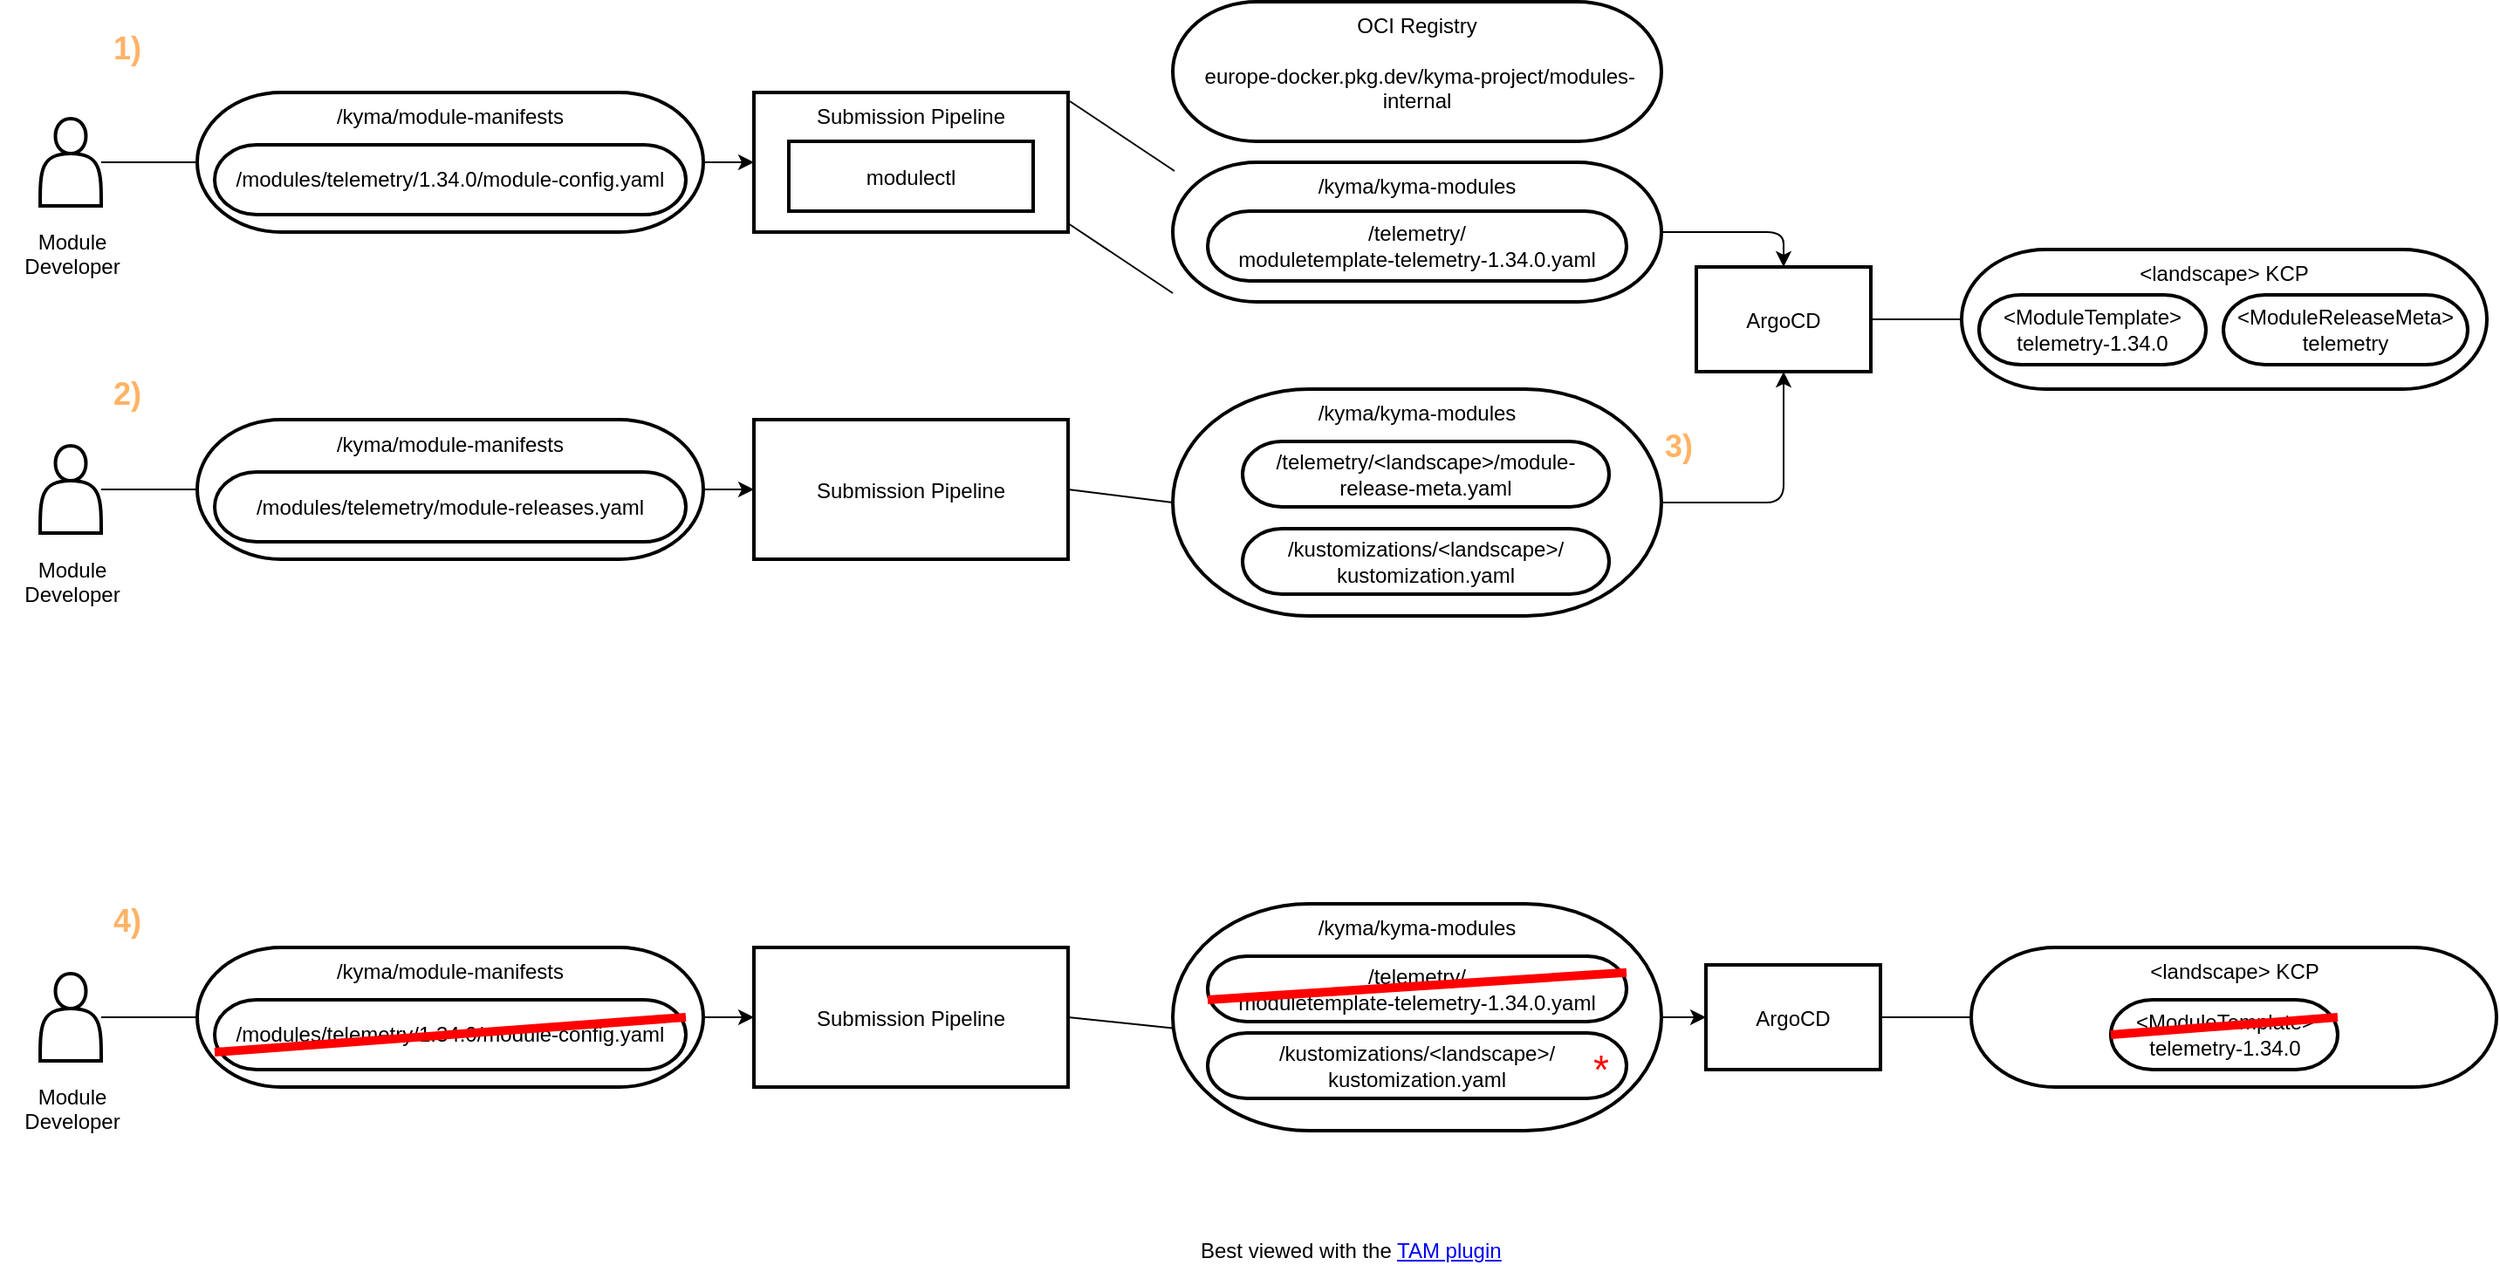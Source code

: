 <mxfile>
    <diagram id="j4TGlaQ4LGA7DOitRXS8" name="Page-1">
        <mxGraphModel dx="1201" dy="722" grid="1" gridSize="10" guides="1" tooltips="1" connect="1" arrows="0" fold="1" page="0" pageScale="1" pageWidth="850" pageHeight="1100" math="0" shadow="0">
            <root>
                <mxCell id="0"/>
                <mxCell id="1" parent="0"/>
                <mxCell id="9" style="edgeStyle=none;html=1;exitX=1;exitY=0.5;exitDx=0;exitDy=0;entryX=0;entryY=0.5;entryDx=0;entryDy=0;" parent="1" source="2" target="7" edge="1">
                    <mxGeometry relative="1" as="geometry"/>
                </mxCell>
                <mxCell id="2" value="/kyma/module-manifests" style="rounded=1;whiteSpace=wrap;html=1;arcSize=60;strokeWidth=2;horizontal=1;verticalAlign=top;" parent="1" vertex="1">
                    <mxGeometry x="121" y="150" width="290" height="80" as="geometry"/>
                </mxCell>
                <mxCell id="4" value="/modules/telemetry/1.34.0/module-config.yaml" style="rounded=1;whiteSpace=wrap;html=1;arcSize=60;strokeWidth=2;" parent="1" vertex="1">
                    <mxGeometry x="131" y="180" width="270" height="40" as="geometry"/>
                </mxCell>
                <mxCell id="5" value="" style="shape=actor;horizontalLabelPosition=right;align=left;labelPosition=right;strokeWidth=2;aspect=fixed;" parent="1" vertex="1">
                    <mxGeometry x="31" y="165" width="35" height="50" as="geometry"/>
                </mxCell>
                <mxCell id="0.4" value="Best viewed with the &lt;a href=&quot;https://github.com/ariel-bentu/tam-drawio&quot;&gt;TAM plugin&lt;/a&gt;" style="text;html=1;shape=tamPluginMissing;" parent="1" vertex="1" connectable="0">
                    <mxGeometry x="693.75" y="800" width="200" height="25" as="geometry"/>
                </mxCell>
                <mxCell id="7" value="Submission Pipeline" style="shape=agent;offsetSize=8;strokeWidth=2;verticalAlign=top;" parent="1" vertex="1">
                    <mxGeometry x="440" y="150" width="180" height="80" as="geometry"/>
                </mxCell>
                <mxCell id="8" value="modulectl" style="shape=agent;offsetSize=8;strokeWidth=2;" parent="1" vertex="1">
                    <mxGeometry x="460" y="178" width="140" height="40" as="geometry"/>
                </mxCell>
                <mxCell id="32" style="edgeStyle=none;html=1;exitX=1;exitY=0.5;exitDx=0;exitDy=0;entryX=0.5;entryY=0;entryDx=0;entryDy=0;" parent="1" source="10" target="31" edge="1">
                    <mxGeometry relative="1" as="geometry">
                        <Array as="points">
                            <mxPoint x="1030" y="230"/>
                        </Array>
                    </mxGeometry>
                </mxCell>
                <mxCell id="10" value="/kyma/kyma-modules" style="rounded=1;whiteSpace=wrap;html=1;arcSize=60;strokeWidth=2;verticalAlign=top;" parent="1" vertex="1">
                    <mxGeometry x="680" y="190" width="280" height="80" as="geometry"/>
                </mxCell>
                <mxCell id="11" value="/telemetry/&lt;br&gt;moduletemplate-telemetry-1.34.0.yaml" style="rounded=1;whiteSpace=wrap;html=1;arcSize=60;strokeWidth=2;" parent="1" vertex="1">
                    <mxGeometry x="700" y="218" width="240" height="40" as="geometry"/>
                </mxCell>
                <mxCell id="12" value="" style="shape=updateedge;endArrow=none;exitX=1;exitY=0.5;exitDx=0;exitDy=0;entryX=0;entryY=0.5;entryDx=0;entryDy=0;" parent="1" edge="1">
                    <mxGeometry width="80" height="30" relative="1" as="geometry">
                        <mxPoint x="620" y="225" as="sourcePoint"/>
                        <mxPoint x="680" y="265" as="targetPoint"/>
                    </mxGeometry>
                </mxCell>
                <mxCell id="15" value="" style="shape=useedge;endArrow=none;edgeStyle=none;useSignPosition=up;useSignDirection=east;exitX=1;exitY=0.5;exitDx=0;exitDy=0;entryX=0;entryY=0.5;entryDx=0;entryDy=0;" parent="1" source="5" target="2" edge="1">
                    <mxGeometry width="160" relative="1" as="geometry">
                        <mxPoint x="621" y="200" as="sourcePoint"/>
                        <mxPoint x="781" y="200" as="targetPoint"/>
                    </mxGeometry>
                </mxCell>
                <mxCell id="16" value="Module&lt;div&gt;Developer&lt;div&gt;&lt;br&gt;&lt;/div&gt;&lt;/div&gt;" style="text;html=1;align=center;verticalAlign=middle;resizable=0;points=[];autosize=1;strokeColor=none;fillColor=none;" parent="1" vertex="1">
                    <mxGeometry x="8.5" y="220" width="80" height="60" as="geometry"/>
                </mxCell>
                <mxCell id="17" style="edgeStyle=none;html=1;exitX=1;exitY=0.5;exitDx=0;exitDy=0;entryX=0;entryY=0.5;entryDx=0;entryDy=0;" parent="1" source="18" target="21" edge="1">
                    <mxGeometry relative="1" as="geometry"/>
                </mxCell>
                <mxCell id="18" value="/kyma/module-manifests" style="rounded=1;whiteSpace=wrap;html=1;arcSize=60;strokeWidth=2;horizontal=1;verticalAlign=top;" parent="1" vertex="1">
                    <mxGeometry x="121" y="337.5" width="290" height="80" as="geometry"/>
                </mxCell>
                <mxCell id="19" value="/modules/telemetry/module-releases.yaml" style="rounded=1;whiteSpace=wrap;html=1;arcSize=60;strokeWidth=2;" parent="1" vertex="1">
                    <mxGeometry x="131" y="367.5" width="270" height="40" as="geometry"/>
                </mxCell>
                <mxCell id="20" value="" style="shape=actor;horizontalLabelPosition=right;align=left;labelPosition=right;strokeWidth=2;aspect=fixed;" parent="1" vertex="1">
                    <mxGeometry x="31" y="352.5" width="35" height="50" as="geometry"/>
                </mxCell>
                <mxCell id="21" value="Submission Pipeline" style="shape=agent;offsetSize=8;strokeWidth=2;verticalAlign=middle;" parent="1" vertex="1">
                    <mxGeometry x="440" y="337.5" width="180" height="80" as="geometry"/>
                </mxCell>
                <mxCell id="33" style="edgeStyle=none;html=1;exitX=1;exitY=0.5;exitDx=0;exitDy=0;entryX=0.5;entryY=1;entryDx=0;entryDy=0;" parent="1" source="23" target="31" edge="1">
                    <mxGeometry relative="1" as="geometry">
                        <Array as="points">
                            <mxPoint x="1030" y="385"/>
                        </Array>
                    </mxGeometry>
                </mxCell>
                <mxCell id="23" value="/kyma/kyma-modules" style="rounded=1;whiteSpace=wrap;html=1;arcSize=60;strokeWidth=2;verticalAlign=top;" parent="1" vertex="1">
                    <mxGeometry x="680" y="320" width="280" height="130" as="geometry"/>
                </mxCell>
                <mxCell id="25" value="" style="shape=updateedge;endArrow=none;exitX=1;exitY=0.5;exitDx=0;exitDy=0;entryX=0;entryY=0.5;entryDx=0;entryDy=0;" parent="1" source="21" target="23" edge="1">
                    <mxGeometry width="80" height="30" relative="1" as="geometry">
                        <mxPoint x="650" y="402.5" as="sourcePoint"/>
                        <mxPoint x="730" y="402.5" as="targetPoint"/>
                    </mxGeometry>
                </mxCell>
                <mxCell id="26" value="" style="shape=useedge;endArrow=none;edgeStyle=none;useSignPosition=up;useSignDirection=east;exitX=1;exitY=0.5;exitDx=0;exitDy=0;entryX=0;entryY=0.5;entryDx=0;entryDy=0;" parent="1" source="20" target="18" edge="1">
                    <mxGeometry width="160" relative="1" as="geometry">
                        <mxPoint x="621" y="387.5" as="sourcePoint"/>
                        <mxPoint x="781" y="387.5" as="targetPoint"/>
                    </mxGeometry>
                </mxCell>
                <mxCell id="27" value="Module&lt;div&gt;Developer&lt;div&gt;&lt;br&gt;&lt;/div&gt;&lt;/div&gt;" style="text;html=1;align=center;verticalAlign=middle;resizable=0;points=[];autosize=1;strokeColor=none;fillColor=none;" parent="1" vertex="1">
                    <mxGeometry x="8.5" y="407.5" width="80" height="60" as="geometry"/>
                </mxCell>
                <mxCell id="29" value="/telemetry/&amp;lt;landscape&amp;gt;/module-release-meta.yaml" style="rounded=1;whiteSpace=wrap;html=1;arcSize=60;strokeWidth=2;" parent="1" vertex="1">
                    <mxGeometry x="720" y="350" width="210" height="37.5" as="geometry"/>
                </mxCell>
                <mxCell id="30" value="/kustomizations/&amp;lt;landscape&amp;gt;/&lt;div&gt;kustomization.yaml&lt;/div&gt;" style="rounded=1;whiteSpace=wrap;html=1;arcSize=60;strokeWidth=2;" parent="1" vertex="1">
                    <mxGeometry x="720" y="400" width="210" height="37.5" as="geometry"/>
                </mxCell>
                <mxCell id="31" value="ArgoCD" style="shape=agent;offsetSize=8;strokeWidth=2;" parent="1" vertex="1">
                    <mxGeometry x="980" y="250" width="100" height="60" as="geometry"/>
                </mxCell>
                <mxCell id="34" value="&amp;lt;landscape&amp;gt; KCP" style="rounded=1;whiteSpace=wrap;html=1;arcSize=60;strokeWidth=2;verticalAlign=top;" parent="1" vertex="1">
                    <mxGeometry x="1132" y="240" width="301" height="80" as="geometry"/>
                </mxCell>
                <mxCell id="35" value="" style="shape=updateedge;endArrow=none;entryX=0;entryY=0.5;entryDx=0;entryDy=0;exitX=1;exitY=0.5;exitDx=0;exitDy=0;" parent="1" source="31" target="34" edge="1">
                    <mxGeometry width="80" height="30" relative="1" as="geometry">
                        <mxPoint x="1200" y="280" as="sourcePoint"/>
                        <mxPoint x="1250" y="280" as="targetPoint"/>
                    </mxGeometry>
                </mxCell>
                <mxCell id="36" value="&amp;lt;ModuleTemplate&amp;gt;&lt;div&gt;telemetry-1.34.0&lt;/div&gt;" style="rounded=1;whiteSpace=wrap;html=1;arcSize=60;strokeWidth=2;" parent="1" vertex="1">
                    <mxGeometry x="1142" y="266" width="130" height="40" as="geometry"/>
                </mxCell>
                <mxCell id="39" value="&amp;lt;ModuleReleaseMeta&amp;gt;&lt;div&gt;telemetry&lt;/div&gt;" style="rounded=1;whiteSpace=wrap;html=1;arcSize=60;strokeWidth=2;" parent="1" vertex="1">
                    <mxGeometry x="1282" y="266" width="140" height="40" as="geometry"/>
                </mxCell>
                <mxCell id="40" value="1)" style="text;html=1;align=center;verticalAlign=middle;whiteSpace=wrap;rounded=0;fontStyle=1;fontSize=18;fontColor=#FFB366;" parent="1" vertex="1">
                    <mxGeometry x="51" y="110" width="60" height="30" as="geometry"/>
                </mxCell>
                <mxCell id="41" value="2)" style="text;html=1;align=center;verticalAlign=middle;whiteSpace=wrap;rounded=0;fontStyle=1;fontSize=18;fontColor=#FFB366;" parent="1" vertex="1">
                    <mxGeometry x="51" y="307.5" width="60" height="30" as="geometry"/>
                </mxCell>
                <mxCell id="42" value="3)" style="text;html=1;align=center;verticalAlign=middle;whiteSpace=wrap;rounded=0;fontStyle=1;fontSize=18;fontColor=#FFB366;" parent="1" vertex="1">
                    <mxGeometry x="940" y="337.5" width="60" height="30" as="geometry"/>
                </mxCell>
                <mxCell id="43" value="OCI Registry&lt;div&gt;&lt;font color=&quot;#000000&quot;&gt;&lt;br&gt;&lt;/font&gt;&lt;div&gt;&amp;nbsp;europe-docker.pkg.dev/kyma-project/modules-internal&lt;/div&gt;&lt;/div&gt;" style="rounded=1;whiteSpace=wrap;html=1;arcSize=60;strokeWidth=2;verticalAlign=top;" parent="1" vertex="1">
                    <mxGeometry x="680" y="98" width="280" height="80" as="geometry"/>
                </mxCell>
                <mxCell id="46" value="" style="shape=updateedge;endArrow=none;exitX=1;exitY=0.5;exitDx=0;exitDy=0;entryX=0;entryY=0.5;entryDx=0;entryDy=0;" parent="1" edge="1">
                    <mxGeometry width="80" height="30" relative="1" as="geometry">
                        <mxPoint x="621" y="155" as="sourcePoint"/>
                        <mxPoint x="681" y="195" as="targetPoint"/>
                    </mxGeometry>
                </mxCell>
                <mxCell id="47" style="edgeStyle=none;html=1;exitX=1;exitY=0.5;exitDx=0;exitDy=0;entryX=0;entryY=0.5;entryDx=0;entryDy=0;" parent="1" source="48" target="51" edge="1">
                    <mxGeometry relative="1" as="geometry"/>
                </mxCell>
                <mxCell id="48" value="/kyma/module-manifests" style="rounded=1;whiteSpace=wrap;html=1;arcSize=60;strokeWidth=2;horizontal=1;verticalAlign=top;" parent="1" vertex="1">
                    <mxGeometry x="121" y="640" width="290" height="80" as="geometry"/>
                </mxCell>
                <mxCell id="50" value="" style="shape=actor;horizontalLabelPosition=right;align=left;labelPosition=right;strokeWidth=2;aspect=fixed;" parent="1" vertex="1">
                    <mxGeometry x="31" y="655" width="35" height="50" as="geometry"/>
                </mxCell>
                <mxCell id="51" value="Submission Pipeline" style="shape=agent;offsetSize=8;strokeWidth=2;verticalAlign=middle;" parent="1" vertex="1">
                    <mxGeometry x="440" y="640" width="180" height="80" as="geometry"/>
                </mxCell>
                <mxCell id="54" value="" style="shape=updateedge;endArrow=none;exitX=1;exitY=0.5;exitDx=0;exitDy=0;entryX=0;entryY=0.5;entryDx=0;entryDy=0;" parent="1" source="51" edge="1">
                    <mxGeometry width="80" height="30" relative="1" as="geometry">
                        <mxPoint x="650" y="705" as="sourcePoint"/>
                        <mxPoint x="680" y="686.25" as="targetPoint"/>
                    </mxGeometry>
                </mxCell>
                <mxCell id="55" value="" style="shape=useedge;endArrow=none;edgeStyle=none;useSignPosition=up;useSignDirection=east;exitX=1;exitY=0.5;exitDx=0;exitDy=0;entryX=0;entryY=0.5;entryDx=0;entryDy=0;" parent="1" source="50" target="48" edge="1">
                    <mxGeometry width="160" relative="1" as="geometry">
                        <mxPoint x="621" y="690" as="sourcePoint"/>
                        <mxPoint x="781" y="690" as="targetPoint"/>
                    </mxGeometry>
                </mxCell>
                <mxCell id="56" value="Module&lt;div&gt;Developer&lt;div&gt;&lt;br&gt;&lt;/div&gt;&lt;/div&gt;" style="text;html=1;align=center;verticalAlign=middle;resizable=0;points=[];autosize=1;strokeColor=none;fillColor=none;" parent="1" vertex="1">
                    <mxGeometry x="8.5" y="710" width="80" height="60" as="geometry"/>
                </mxCell>
                <mxCell id="59" value="4)" style="text;html=1;align=center;verticalAlign=middle;whiteSpace=wrap;rounded=0;fontStyle=1;fontSize=18;fontColor=#FFB366;" parent="1" vertex="1">
                    <mxGeometry x="51" y="610" width="60" height="30" as="geometry"/>
                </mxCell>
                <mxCell id="61" value="/modules/telemetry/1.34.0/module-config.yaml" style="rounded=1;whiteSpace=wrap;html=1;arcSize=60;strokeWidth=2;" vertex="1" parent="1">
                    <mxGeometry x="131" y="670" width="270" height="40" as="geometry"/>
                </mxCell>
                <mxCell id="71" style="edgeStyle=none;html=1;exitX=1;exitY=0.5;exitDx=0;exitDy=0;entryX=0;entryY=0.5;entryDx=0;entryDy=0;" edge="1" parent="1" source="63" target="66">
                    <mxGeometry relative="1" as="geometry"/>
                </mxCell>
                <mxCell id="63" value="/kyma/kyma-modules" style="rounded=1;whiteSpace=wrap;html=1;arcSize=60;strokeWidth=2;verticalAlign=top;" vertex="1" parent="1">
                    <mxGeometry x="680" y="615" width="280" height="130" as="geometry"/>
                </mxCell>
                <mxCell id="64" value="&lt;span style=&quot;color: rgb(0, 0, 0);&quot;&gt;/telemetry/&lt;/span&gt;&lt;br&gt;&lt;span style=&quot;color: rgb(0, 0, 0);&quot;&gt;moduletemplate-telemetry-1.34.0.yaml&lt;/span&gt;" style="rounded=1;whiteSpace=wrap;html=1;arcSize=60;strokeWidth=2;" vertex="1" parent="1">
                    <mxGeometry x="700" y="645" width="240" height="37.5" as="geometry"/>
                </mxCell>
                <mxCell id="65" value="/kustomizations/&amp;lt;landscape&amp;gt;/&lt;div&gt;kustomization.yaml&lt;/div&gt;" style="rounded=1;whiteSpace=wrap;html=1;arcSize=60;strokeWidth=2;" vertex="1" parent="1">
                    <mxGeometry x="700" y="689" width="240" height="37.5" as="geometry"/>
                </mxCell>
                <mxCell id="66" value="ArgoCD" style="shape=agent;offsetSize=8;strokeWidth=2;" vertex="1" parent="1">
                    <mxGeometry x="985.5" y="650" width="100" height="60" as="geometry"/>
                </mxCell>
                <mxCell id="67" value="&amp;lt;landscape&amp;gt; KCP" style="rounded=1;whiteSpace=wrap;html=1;arcSize=60;strokeWidth=2;verticalAlign=top;" vertex="1" parent="1">
                    <mxGeometry x="1137.5" y="640" width="301" height="80" as="geometry"/>
                </mxCell>
                <mxCell id="68" value="" style="shape=updateedge;endArrow=none;entryX=0;entryY=0.5;entryDx=0;entryDy=0;exitX=1;exitY=0.5;exitDx=0;exitDy=0;" edge="1" parent="1" source="66" target="67">
                    <mxGeometry width="80" height="30" relative="1" as="geometry">
                        <mxPoint x="1205.5" y="680" as="sourcePoint"/>
                        <mxPoint x="1255.5" y="680" as="targetPoint"/>
                    </mxGeometry>
                </mxCell>
                <mxCell id="69" value="&amp;lt;ModuleTemplate&amp;gt;&lt;div&gt;telemetry-1.34.0&lt;/div&gt;" style="rounded=1;whiteSpace=wrap;html=1;arcSize=60;strokeWidth=2;" vertex="1" parent="1">
                    <mxGeometry x="1217.5" y="670" width="130" height="40" as="geometry"/>
                </mxCell>
                <mxCell id="73" value="" style="endArrow=none;html=1;strokeColor=#FF0000;strokeWidth=5;entryX=1;entryY=0.25;entryDx=0;entryDy=0;exitX=0;exitY=0.75;exitDx=0;exitDy=0;" edge="1" parent="1" source="61" target="61">
                    <mxGeometry width="50" height="50" relative="1" as="geometry">
                        <mxPoint x="130" y="700" as="sourcePoint"/>
                        <mxPoint x="300" y="670" as="targetPoint"/>
                    </mxGeometry>
                </mxCell>
                <mxCell id="74" value="" style="endArrow=none;html=1;strokeColor=#FF0000;strokeWidth=5;entryX=1;entryY=0.25;entryDx=0;entryDy=0;exitX=0;exitY=0.75;exitDx=0;exitDy=0;" edge="1" parent="1" target="64">
                    <mxGeometry width="50" height="50" relative="1" as="geometry">
                        <mxPoint x="700" y="670" as="sourcePoint"/>
                        <mxPoint x="970" y="640" as="targetPoint"/>
                    </mxGeometry>
                </mxCell>
                <mxCell id="75" value="" style="endArrow=none;html=1;strokeColor=#FF0000;strokeWidth=5;entryX=1;entryY=0.25;entryDx=0;entryDy=0;exitX=0;exitY=0.5;exitDx=0;exitDy=0;" edge="1" parent="1" source="69" target="69">
                    <mxGeometry width="50" height="50" relative="1" as="geometry">
                        <mxPoint x="1217.5" y="698.5" as="sourcePoint"/>
                        <mxPoint x="1457.5" y="682.5" as="targetPoint"/>
                    </mxGeometry>
                </mxCell>
                <mxCell id="76" value="*" style="text;html=1;align=center;verticalAlign=middle;resizable=0;points=[];autosize=1;strokeColor=none;fillColor=none;fontColor=#FF0000;fontSize=23;" vertex="1" parent="1">
                    <mxGeometry x="910" y="690" width="30" height="40" as="geometry"/>
                </mxCell>
            </root>
        </mxGraphModel>
    </diagram>
</mxfile>